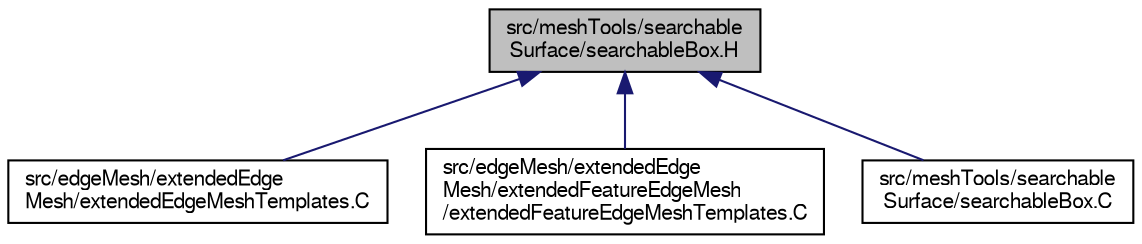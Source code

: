 digraph "src/meshTools/searchableSurface/searchableBox.H"
{
  bgcolor="transparent";
  edge [fontname="FreeSans",fontsize="10",labelfontname="FreeSans",labelfontsize="10"];
  node [fontname="FreeSans",fontsize="10",shape=record];
  Node165 [label="src/meshTools/searchable\lSurface/searchableBox.H",height=0.2,width=0.4,color="black", fillcolor="grey75", style="filled", fontcolor="black"];
  Node165 -> Node166 [dir="back",color="midnightblue",fontsize="10",style="solid",fontname="FreeSans"];
  Node166 [label="src/edgeMesh/extendedEdge\lMesh/extendedEdgeMeshTemplates.C",height=0.2,width=0.4,color="black",URL="$a00986.html"];
  Node165 -> Node167 [dir="back",color="midnightblue",fontsize="10",style="solid",fontname="FreeSans"];
  Node167 [label="src/edgeMesh/extendedEdge\lMesh/extendedFeatureEdgeMesh\l/extendedFeatureEdgeMeshTemplates.C",height=0.2,width=0.4,color="black",URL="$a00998.html"];
  Node165 -> Node168 [dir="back",color="midnightblue",fontsize="10",style="solid",fontname="FreeSans"];
  Node168 [label="src/meshTools/searchable\lSurface/searchableBox.C",height=0.2,width=0.4,color="black",URL="$a07781.html"];
}
